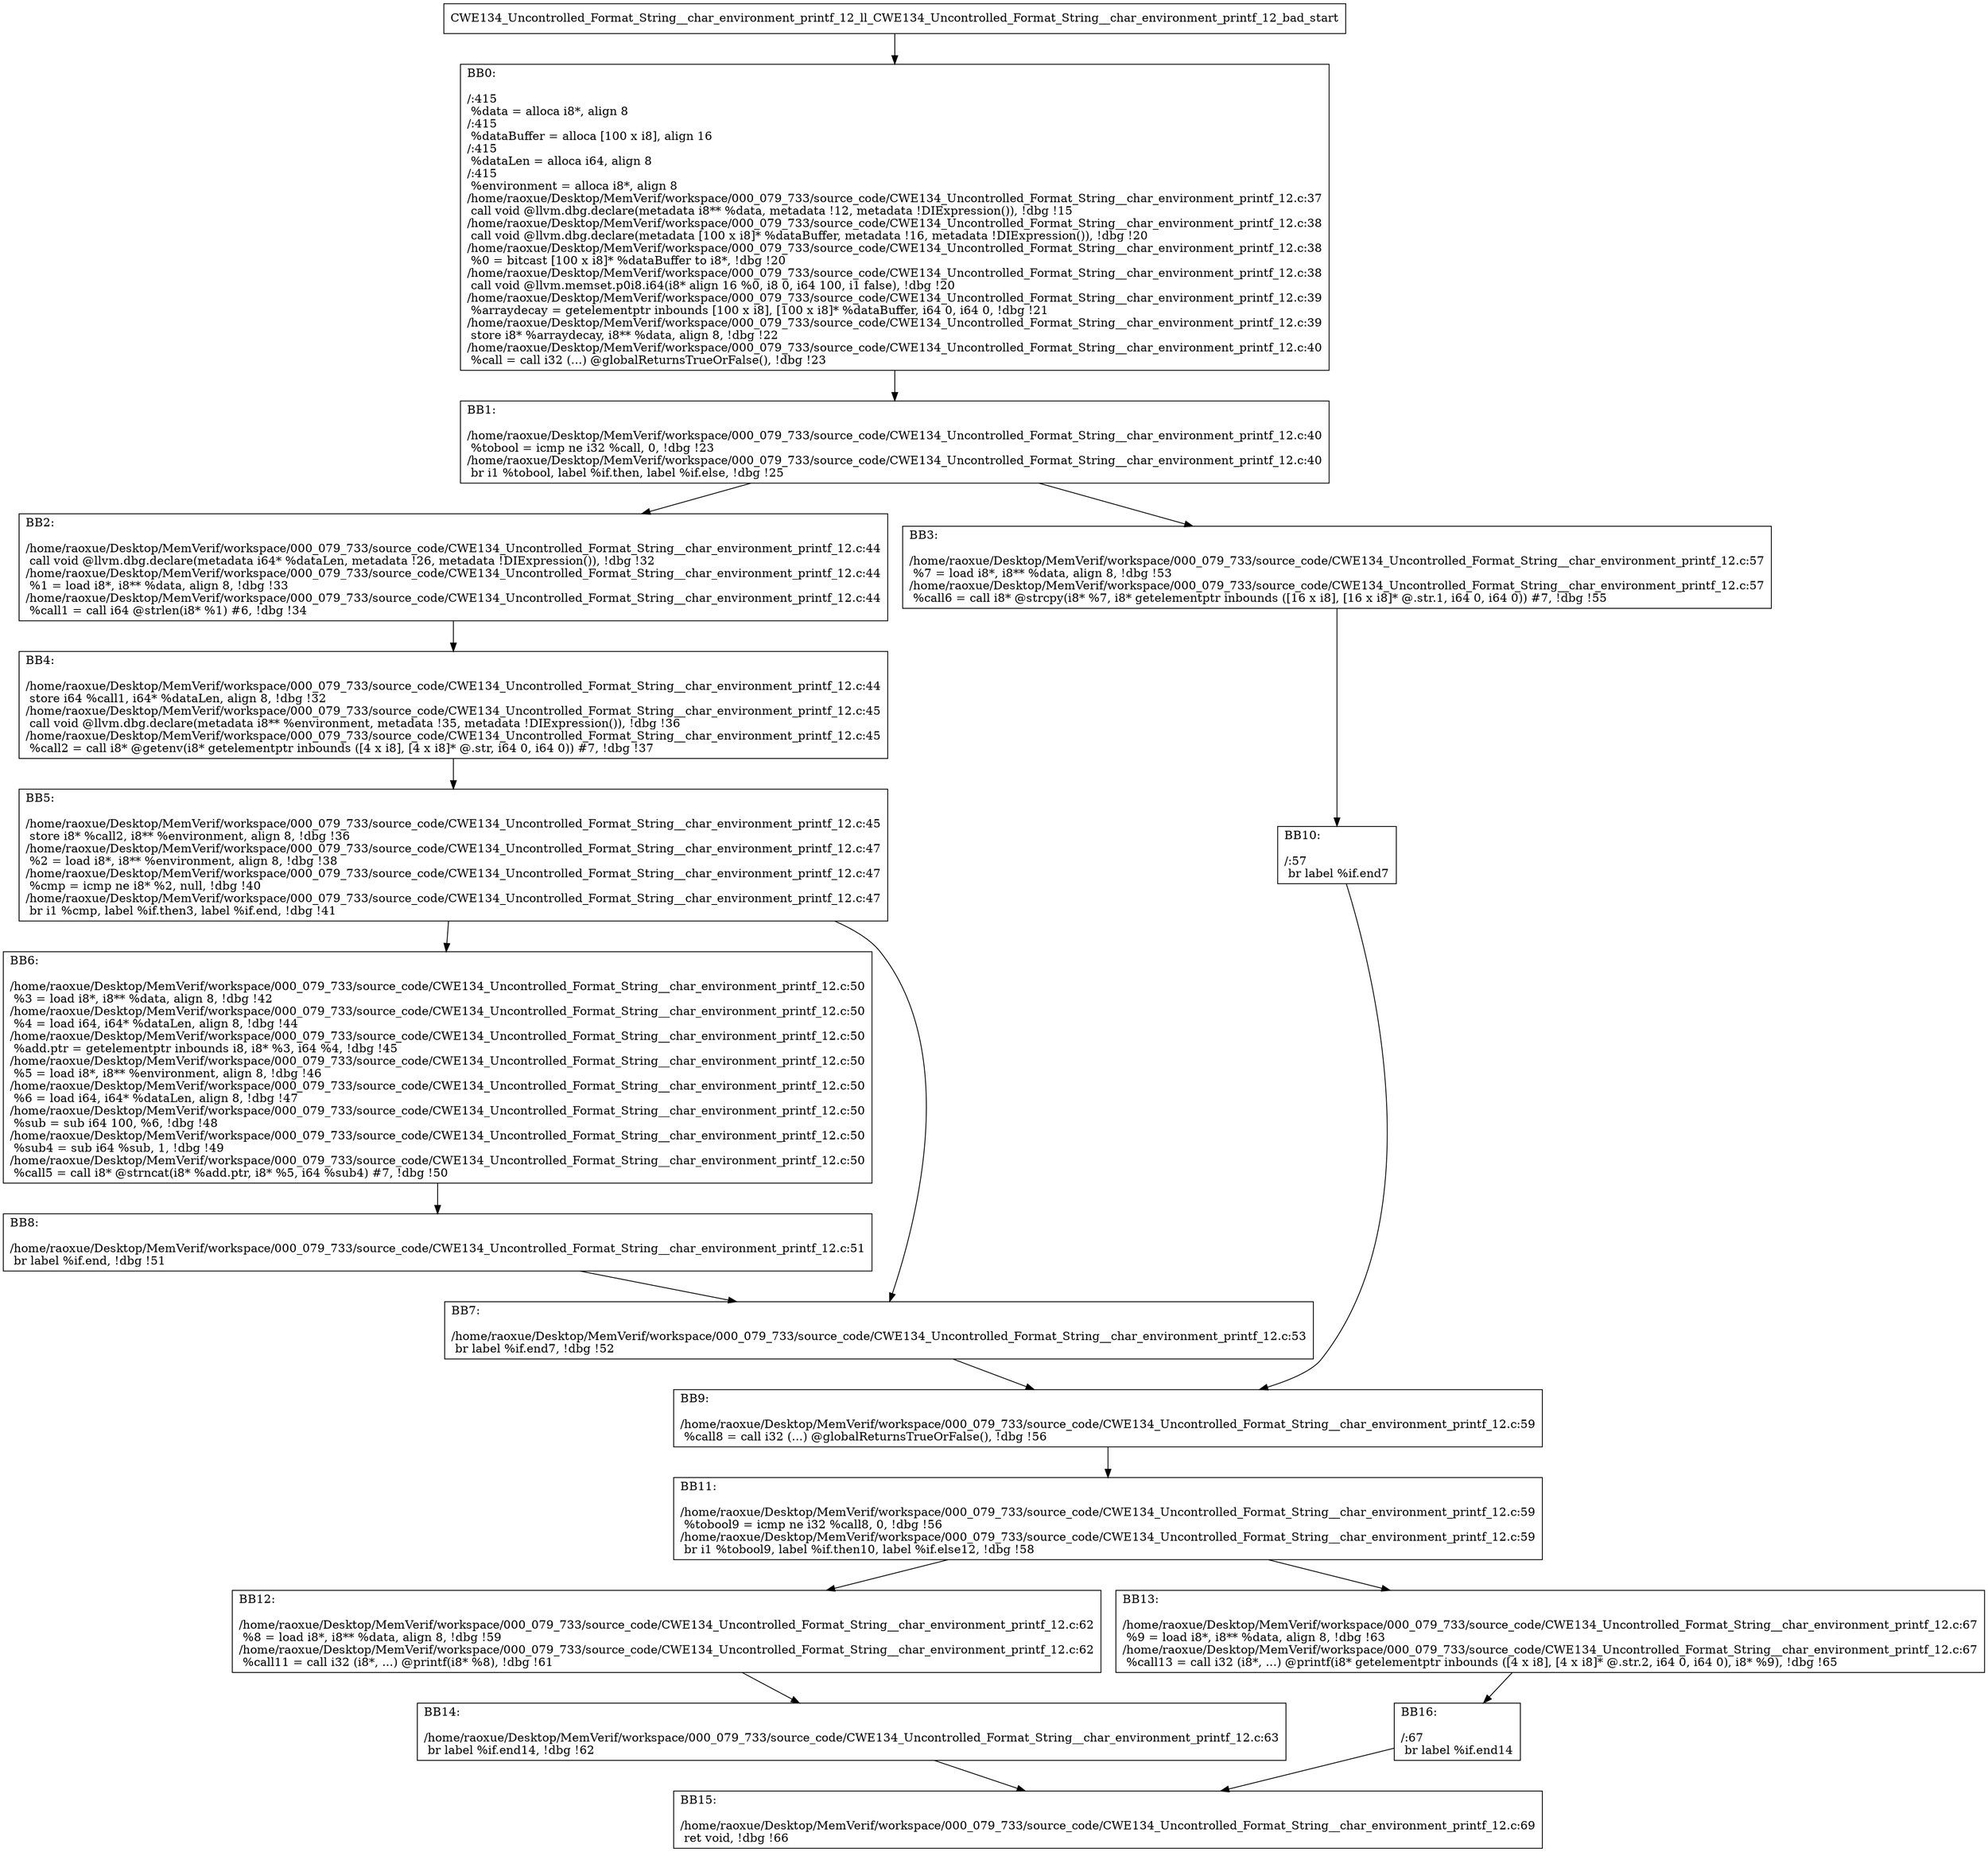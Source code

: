 digraph "CFG for'CWE134_Uncontrolled_Format_String__char_environment_printf_12_ll_CWE134_Uncontrolled_Format_String__char_environment_printf_12_bad' function" {
	BBCWE134_Uncontrolled_Format_String__char_environment_printf_12_ll_CWE134_Uncontrolled_Format_String__char_environment_printf_12_bad_start[shape=record,label="{CWE134_Uncontrolled_Format_String__char_environment_printf_12_ll_CWE134_Uncontrolled_Format_String__char_environment_printf_12_bad_start}"];
	BBCWE134_Uncontrolled_Format_String__char_environment_printf_12_ll_CWE134_Uncontrolled_Format_String__char_environment_printf_12_bad_start-> CWE134_Uncontrolled_Format_String__char_environment_printf_12_ll_CWE134_Uncontrolled_Format_String__char_environment_printf_12_badBB0;
	CWE134_Uncontrolled_Format_String__char_environment_printf_12_ll_CWE134_Uncontrolled_Format_String__char_environment_printf_12_badBB0 [shape=record, label="{BB0:\l\l/:415\l
  %data = alloca i8*, align 8\l
/:415\l
  %dataBuffer = alloca [100 x i8], align 16\l
/:415\l
  %dataLen = alloca i64, align 8\l
/:415\l
  %environment = alloca i8*, align 8\l
/home/raoxue/Desktop/MemVerif/workspace/000_079_733/source_code/CWE134_Uncontrolled_Format_String__char_environment_printf_12.c:37\l
  call void @llvm.dbg.declare(metadata i8** %data, metadata !12, metadata !DIExpression()), !dbg !15\l
/home/raoxue/Desktop/MemVerif/workspace/000_079_733/source_code/CWE134_Uncontrolled_Format_String__char_environment_printf_12.c:38\l
  call void @llvm.dbg.declare(metadata [100 x i8]* %dataBuffer, metadata !16, metadata !DIExpression()), !dbg !20\l
/home/raoxue/Desktop/MemVerif/workspace/000_079_733/source_code/CWE134_Uncontrolled_Format_String__char_environment_printf_12.c:38\l
  %0 = bitcast [100 x i8]* %dataBuffer to i8*, !dbg !20\l
/home/raoxue/Desktop/MemVerif/workspace/000_079_733/source_code/CWE134_Uncontrolled_Format_String__char_environment_printf_12.c:38\l
  call void @llvm.memset.p0i8.i64(i8* align 16 %0, i8 0, i64 100, i1 false), !dbg !20\l
/home/raoxue/Desktop/MemVerif/workspace/000_079_733/source_code/CWE134_Uncontrolled_Format_String__char_environment_printf_12.c:39\l
  %arraydecay = getelementptr inbounds [100 x i8], [100 x i8]* %dataBuffer, i64 0, i64 0, !dbg !21\l
/home/raoxue/Desktop/MemVerif/workspace/000_079_733/source_code/CWE134_Uncontrolled_Format_String__char_environment_printf_12.c:39\l
  store i8* %arraydecay, i8** %data, align 8, !dbg !22\l
/home/raoxue/Desktop/MemVerif/workspace/000_079_733/source_code/CWE134_Uncontrolled_Format_String__char_environment_printf_12.c:40\l
  %call = call i32 (...) @globalReturnsTrueOrFalse(), !dbg !23\l
}"];
	CWE134_Uncontrolled_Format_String__char_environment_printf_12_ll_CWE134_Uncontrolled_Format_String__char_environment_printf_12_badBB0-> CWE134_Uncontrolled_Format_String__char_environment_printf_12_ll_CWE134_Uncontrolled_Format_String__char_environment_printf_12_badBB1;
	CWE134_Uncontrolled_Format_String__char_environment_printf_12_ll_CWE134_Uncontrolled_Format_String__char_environment_printf_12_badBB1 [shape=record, label="{BB1:\l\l/home/raoxue/Desktop/MemVerif/workspace/000_079_733/source_code/CWE134_Uncontrolled_Format_String__char_environment_printf_12.c:40\l
  %tobool = icmp ne i32 %call, 0, !dbg !23\l
/home/raoxue/Desktop/MemVerif/workspace/000_079_733/source_code/CWE134_Uncontrolled_Format_String__char_environment_printf_12.c:40\l
  br i1 %tobool, label %if.then, label %if.else, !dbg !25\l
}"];
	CWE134_Uncontrolled_Format_String__char_environment_printf_12_ll_CWE134_Uncontrolled_Format_String__char_environment_printf_12_badBB1-> CWE134_Uncontrolled_Format_String__char_environment_printf_12_ll_CWE134_Uncontrolled_Format_String__char_environment_printf_12_badBB2;
	CWE134_Uncontrolled_Format_String__char_environment_printf_12_ll_CWE134_Uncontrolled_Format_String__char_environment_printf_12_badBB1-> CWE134_Uncontrolled_Format_String__char_environment_printf_12_ll_CWE134_Uncontrolled_Format_String__char_environment_printf_12_badBB3;
	CWE134_Uncontrolled_Format_String__char_environment_printf_12_ll_CWE134_Uncontrolled_Format_String__char_environment_printf_12_badBB2 [shape=record, label="{BB2:\l\l/home/raoxue/Desktop/MemVerif/workspace/000_079_733/source_code/CWE134_Uncontrolled_Format_String__char_environment_printf_12.c:44\l
  call void @llvm.dbg.declare(metadata i64* %dataLen, metadata !26, metadata !DIExpression()), !dbg !32\l
/home/raoxue/Desktop/MemVerif/workspace/000_079_733/source_code/CWE134_Uncontrolled_Format_String__char_environment_printf_12.c:44\l
  %1 = load i8*, i8** %data, align 8, !dbg !33\l
/home/raoxue/Desktop/MemVerif/workspace/000_079_733/source_code/CWE134_Uncontrolled_Format_String__char_environment_printf_12.c:44\l
  %call1 = call i64 @strlen(i8* %1) #6, !dbg !34\l
}"];
	CWE134_Uncontrolled_Format_String__char_environment_printf_12_ll_CWE134_Uncontrolled_Format_String__char_environment_printf_12_badBB2-> CWE134_Uncontrolled_Format_String__char_environment_printf_12_ll_CWE134_Uncontrolled_Format_String__char_environment_printf_12_badBB4;
	CWE134_Uncontrolled_Format_String__char_environment_printf_12_ll_CWE134_Uncontrolled_Format_String__char_environment_printf_12_badBB4 [shape=record, label="{BB4:\l\l/home/raoxue/Desktop/MemVerif/workspace/000_079_733/source_code/CWE134_Uncontrolled_Format_String__char_environment_printf_12.c:44\l
  store i64 %call1, i64* %dataLen, align 8, !dbg !32\l
/home/raoxue/Desktop/MemVerif/workspace/000_079_733/source_code/CWE134_Uncontrolled_Format_String__char_environment_printf_12.c:45\l
  call void @llvm.dbg.declare(metadata i8** %environment, metadata !35, metadata !DIExpression()), !dbg !36\l
/home/raoxue/Desktop/MemVerif/workspace/000_079_733/source_code/CWE134_Uncontrolled_Format_String__char_environment_printf_12.c:45\l
  %call2 = call i8* @getenv(i8* getelementptr inbounds ([4 x i8], [4 x i8]* @.str, i64 0, i64 0)) #7, !dbg !37\l
}"];
	CWE134_Uncontrolled_Format_String__char_environment_printf_12_ll_CWE134_Uncontrolled_Format_String__char_environment_printf_12_badBB4-> CWE134_Uncontrolled_Format_String__char_environment_printf_12_ll_CWE134_Uncontrolled_Format_String__char_environment_printf_12_badBB5;
	CWE134_Uncontrolled_Format_String__char_environment_printf_12_ll_CWE134_Uncontrolled_Format_String__char_environment_printf_12_badBB5 [shape=record, label="{BB5:\l\l/home/raoxue/Desktop/MemVerif/workspace/000_079_733/source_code/CWE134_Uncontrolled_Format_String__char_environment_printf_12.c:45\l
  store i8* %call2, i8** %environment, align 8, !dbg !36\l
/home/raoxue/Desktop/MemVerif/workspace/000_079_733/source_code/CWE134_Uncontrolled_Format_String__char_environment_printf_12.c:47\l
  %2 = load i8*, i8** %environment, align 8, !dbg !38\l
/home/raoxue/Desktop/MemVerif/workspace/000_079_733/source_code/CWE134_Uncontrolled_Format_String__char_environment_printf_12.c:47\l
  %cmp = icmp ne i8* %2, null, !dbg !40\l
/home/raoxue/Desktop/MemVerif/workspace/000_079_733/source_code/CWE134_Uncontrolled_Format_String__char_environment_printf_12.c:47\l
  br i1 %cmp, label %if.then3, label %if.end, !dbg !41\l
}"];
	CWE134_Uncontrolled_Format_String__char_environment_printf_12_ll_CWE134_Uncontrolled_Format_String__char_environment_printf_12_badBB5-> CWE134_Uncontrolled_Format_String__char_environment_printf_12_ll_CWE134_Uncontrolled_Format_String__char_environment_printf_12_badBB6;
	CWE134_Uncontrolled_Format_String__char_environment_printf_12_ll_CWE134_Uncontrolled_Format_String__char_environment_printf_12_badBB5-> CWE134_Uncontrolled_Format_String__char_environment_printf_12_ll_CWE134_Uncontrolled_Format_String__char_environment_printf_12_badBB7;
	CWE134_Uncontrolled_Format_String__char_environment_printf_12_ll_CWE134_Uncontrolled_Format_String__char_environment_printf_12_badBB6 [shape=record, label="{BB6:\l\l/home/raoxue/Desktop/MemVerif/workspace/000_079_733/source_code/CWE134_Uncontrolled_Format_String__char_environment_printf_12.c:50\l
  %3 = load i8*, i8** %data, align 8, !dbg !42\l
/home/raoxue/Desktop/MemVerif/workspace/000_079_733/source_code/CWE134_Uncontrolled_Format_String__char_environment_printf_12.c:50\l
  %4 = load i64, i64* %dataLen, align 8, !dbg !44\l
/home/raoxue/Desktop/MemVerif/workspace/000_079_733/source_code/CWE134_Uncontrolled_Format_String__char_environment_printf_12.c:50\l
  %add.ptr = getelementptr inbounds i8, i8* %3, i64 %4, !dbg !45\l
/home/raoxue/Desktop/MemVerif/workspace/000_079_733/source_code/CWE134_Uncontrolled_Format_String__char_environment_printf_12.c:50\l
  %5 = load i8*, i8** %environment, align 8, !dbg !46\l
/home/raoxue/Desktop/MemVerif/workspace/000_079_733/source_code/CWE134_Uncontrolled_Format_String__char_environment_printf_12.c:50\l
  %6 = load i64, i64* %dataLen, align 8, !dbg !47\l
/home/raoxue/Desktop/MemVerif/workspace/000_079_733/source_code/CWE134_Uncontrolled_Format_String__char_environment_printf_12.c:50\l
  %sub = sub i64 100, %6, !dbg !48\l
/home/raoxue/Desktop/MemVerif/workspace/000_079_733/source_code/CWE134_Uncontrolled_Format_String__char_environment_printf_12.c:50\l
  %sub4 = sub i64 %sub, 1, !dbg !49\l
/home/raoxue/Desktop/MemVerif/workspace/000_079_733/source_code/CWE134_Uncontrolled_Format_String__char_environment_printf_12.c:50\l
  %call5 = call i8* @strncat(i8* %add.ptr, i8* %5, i64 %sub4) #7, !dbg !50\l
}"];
	CWE134_Uncontrolled_Format_String__char_environment_printf_12_ll_CWE134_Uncontrolled_Format_String__char_environment_printf_12_badBB6-> CWE134_Uncontrolled_Format_String__char_environment_printf_12_ll_CWE134_Uncontrolled_Format_String__char_environment_printf_12_badBB8;
	CWE134_Uncontrolled_Format_String__char_environment_printf_12_ll_CWE134_Uncontrolled_Format_String__char_environment_printf_12_badBB8 [shape=record, label="{BB8:\l\l/home/raoxue/Desktop/MemVerif/workspace/000_079_733/source_code/CWE134_Uncontrolled_Format_String__char_environment_printf_12.c:51\l
  br label %if.end, !dbg !51\l
}"];
	CWE134_Uncontrolled_Format_String__char_environment_printf_12_ll_CWE134_Uncontrolled_Format_String__char_environment_printf_12_badBB8-> CWE134_Uncontrolled_Format_String__char_environment_printf_12_ll_CWE134_Uncontrolled_Format_String__char_environment_printf_12_badBB7;
	CWE134_Uncontrolled_Format_String__char_environment_printf_12_ll_CWE134_Uncontrolled_Format_String__char_environment_printf_12_badBB7 [shape=record, label="{BB7:\l\l/home/raoxue/Desktop/MemVerif/workspace/000_079_733/source_code/CWE134_Uncontrolled_Format_String__char_environment_printf_12.c:53\l
  br label %if.end7, !dbg !52\l
}"];
	CWE134_Uncontrolled_Format_String__char_environment_printf_12_ll_CWE134_Uncontrolled_Format_String__char_environment_printf_12_badBB7-> CWE134_Uncontrolled_Format_String__char_environment_printf_12_ll_CWE134_Uncontrolled_Format_String__char_environment_printf_12_badBB9;
	CWE134_Uncontrolled_Format_String__char_environment_printf_12_ll_CWE134_Uncontrolled_Format_String__char_environment_printf_12_badBB3 [shape=record, label="{BB3:\l\l/home/raoxue/Desktop/MemVerif/workspace/000_079_733/source_code/CWE134_Uncontrolled_Format_String__char_environment_printf_12.c:57\l
  %7 = load i8*, i8** %data, align 8, !dbg !53\l
/home/raoxue/Desktop/MemVerif/workspace/000_079_733/source_code/CWE134_Uncontrolled_Format_String__char_environment_printf_12.c:57\l
  %call6 = call i8* @strcpy(i8* %7, i8* getelementptr inbounds ([16 x i8], [16 x i8]* @.str.1, i64 0, i64 0)) #7, !dbg !55\l
}"];
	CWE134_Uncontrolled_Format_String__char_environment_printf_12_ll_CWE134_Uncontrolled_Format_String__char_environment_printf_12_badBB3-> CWE134_Uncontrolled_Format_String__char_environment_printf_12_ll_CWE134_Uncontrolled_Format_String__char_environment_printf_12_badBB10;
	CWE134_Uncontrolled_Format_String__char_environment_printf_12_ll_CWE134_Uncontrolled_Format_String__char_environment_printf_12_badBB10 [shape=record, label="{BB10:\l\l/:57\l
  br label %if.end7\l
}"];
	CWE134_Uncontrolled_Format_String__char_environment_printf_12_ll_CWE134_Uncontrolled_Format_String__char_environment_printf_12_badBB10-> CWE134_Uncontrolled_Format_String__char_environment_printf_12_ll_CWE134_Uncontrolled_Format_String__char_environment_printf_12_badBB9;
	CWE134_Uncontrolled_Format_String__char_environment_printf_12_ll_CWE134_Uncontrolled_Format_String__char_environment_printf_12_badBB9 [shape=record, label="{BB9:\l\l/home/raoxue/Desktop/MemVerif/workspace/000_079_733/source_code/CWE134_Uncontrolled_Format_String__char_environment_printf_12.c:59\l
  %call8 = call i32 (...) @globalReturnsTrueOrFalse(), !dbg !56\l
}"];
	CWE134_Uncontrolled_Format_String__char_environment_printf_12_ll_CWE134_Uncontrolled_Format_String__char_environment_printf_12_badBB9-> CWE134_Uncontrolled_Format_String__char_environment_printf_12_ll_CWE134_Uncontrolled_Format_String__char_environment_printf_12_badBB11;
	CWE134_Uncontrolled_Format_String__char_environment_printf_12_ll_CWE134_Uncontrolled_Format_String__char_environment_printf_12_badBB11 [shape=record, label="{BB11:\l\l/home/raoxue/Desktop/MemVerif/workspace/000_079_733/source_code/CWE134_Uncontrolled_Format_String__char_environment_printf_12.c:59\l
  %tobool9 = icmp ne i32 %call8, 0, !dbg !56\l
/home/raoxue/Desktop/MemVerif/workspace/000_079_733/source_code/CWE134_Uncontrolled_Format_String__char_environment_printf_12.c:59\l
  br i1 %tobool9, label %if.then10, label %if.else12, !dbg !58\l
}"];
	CWE134_Uncontrolled_Format_String__char_environment_printf_12_ll_CWE134_Uncontrolled_Format_String__char_environment_printf_12_badBB11-> CWE134_Uncontrolled_Format_String__char_environment_printf_12_ll_CWE134_Uncontrolled_Format_String__char_environment_printf_12_badBB12;
	CWE134_Uncontrolled_Format_String__char_environment_printf_12_ll_CWE134_Uncontrolled_Format_String__char_environment_printf_12_badBB11-> CWE134_Uncontrolled_Format_String__char_environment_printf_12_ll_CWE134_Uncontrolled_Format_String__char_environment_printf_12_badBB13;
	CWE134_Uncontrolled_Format_String__char_environment_printf_12_ll_CWE134_Uncontrolled_Format_String__char_environment_printf_12_badBB12 [shape=record, label="{BB12:\l\l/home/raoxue/Desktop/MemVerif/workspace/000_079_733/source_code/CWE134_Uncontrolled_Format_String__char_environment_printf_12.c:62\l
  %8 = load i8*, i8** %data, align 8, !dbg !59\l
/home/raoxue/Desktop/MemVerif/workspace/000_079_733/source_code/CWE134_Uncontrolled_Format_String__char_environment_printf_12.c:62\l
  %call11 = call i32 (i8*, ...) @printf(i8* %8), !dbg !61\l
}"];
	CWE134_Uncontrolled_Format_String__char_environment_printf_12_ll_CWE134_Uncontrolled_Format_String__char_environment_printf_12_badBB12-> CWE134_Uncontrolled_Format_String__char_environment_printf_12_ll_CWE134_Uncontrolled_Format_String__char_environment_printf_12_badBB14;
	CWE134_Uncontrolled_Format_String__char_environment_printf_12_ll_CWE134_Uncontrolled_Format_String__char_environment_printf_12_badBB14 [shape=record, label="{BB14:\l\l/home/raoxue/Desktop/MemVerif/workspace/000_079_733/source_code/CWE134_Uncontrolled_Format_String__char_environment_printf_12.c:63\l
  br label %if.end14, !dbg !62\l
}"];
	CWE134_Uncontrolled_Format_String__char_environment_printf_12_ll_CWE134_Uncontrolled_Format_String__char_environment_printf_12_badBB14-> CWE134_Uncontrolled_Format_String__char_environment_printf_12_ll_CWE134_Uncontrolled_Format_String__char_environment_printf_12_badBB15;
	CWE134_Uncontrolled_Format_String__char_environment_printf_12_ll_CWE134_Uncontrolled_Format_String__char_environment_printf_12_badBB13 [shape=record, label="{BB13:\l\l/home/raoxue/Desktop/MemVerif/workspace/000_079_733/source_code/CWE134_Uncontrolled_Format_String__char_environment_printf_12.c:67\l
  %9 = load i8*, i8** %data, align 8, !dbg !63\l
/home/raoxue/Desktop/MemVerif/workspace/000_079_733/source_code/CWE134_Uncontrolled_Format_String__char_environment_printf_12.c:67\l
  %call13 = call i32 (i8*, ...) @printf(i8* getelementptr inbounds ([4 x i8], [4 x i8]* @.str.2, i64 0, i64 0), i8* %9), !dbg !65\l
}"];
	CWE134_Uncontrolled_Format_String__char_environment_printf_12_ll_CWE134_Uncontrolled_Format_String__char_environment_printf_12_badBB13-> CWE134_Uncontrolled_Format_String__char_environment_printf_12_ll_CWE134_Uncontrolled_Format_String__char_environment_printf_12_badBB16;
	CWE134_Uncontrolled_Format_String__char_environment_printf_12_ll_CWE134_Uncontrolled_Format_String__char_environment_printf_12_badBB16 [shape=record, label="{BB16:\l\l/:67\l
  br label %if.end14\l
}"];
	CWE134_Uncontrolled_Format_String__char_environment_printf_12_ll_CWE134_Uncontrolled_Format_String__char_environment_printf_12_badBB16-> CWE134_Uncontrolled_Format_String__char_environment_printf_12_ll_CWE134_Uncontrolled_Format_String__char_environment_printf_12_badBB15;
	CWE134_Uncontrolled_Format_String__char_environment_printf_12_ll_CWE134_Uncontrolled_Format_String__char_environment_printf_12_badBB15 [shape=record, label="{BB15:\l\l/home/raoxue/Desktop/MemVerif/workspace/000_079_733/source_code/CWE134_Uncontrolled_Format_String__char_environment_printf_12.c:69\l
  ret void, !dbg !66\l
}"];
}
